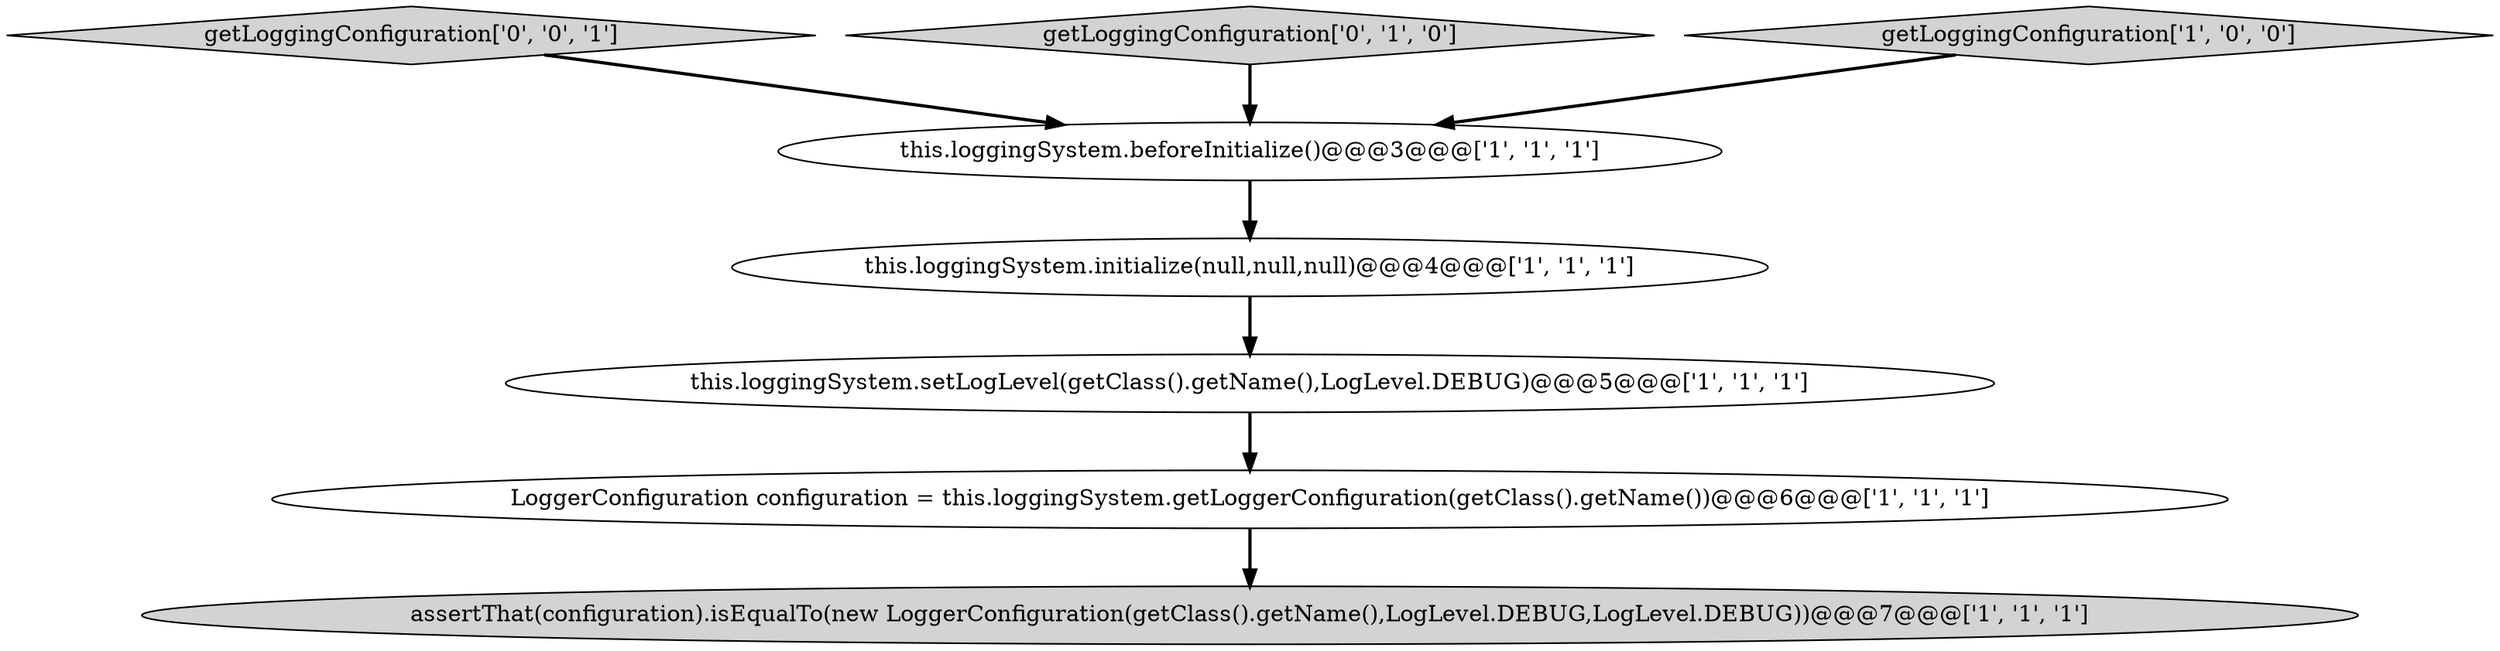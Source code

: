 digraph {
7 [style = filled, label = "getLoggingConfiguration['0', '0', '1']", fillcolor = lightgray, shape = diamond image = "AAA0AAABBB3BBB"];
4 [style = filled, label = "assertThat(configuration).isEqualTo(new LoggerConfiguration(getClass().getName(),LogLevel.DEBUG,LogLevel.DEBUG))@@@7@@@['1', '1', '1']", fillcolor = lightgray, shape = ellipse image = "AAA0AAABBB1BBB"];
3 [style = filled, label = "this.loggingSystem.beforeInitialize()@@@3@@@['1', '1', '1']", fillcolor = white, shape = ellipse image = "AAA0AAABBB1BBB"];
0 [style = filled, label = "this.loggingSystem.setLogLevel(getClass().getName(),LogLevel.DEBUG)@@@5@@@['1', '1', '1']", fillcolor = white, shape = ellipse image = "AAA0AAABBB1BBB"];
6 [style = filled, label = "getLoggingConfiguration['0', '1', '0']", fillcolor = lightgray, shape = diamond image = "AAA0AAABBB2BBB"];
5 [style = filled, label = "LoggerConfiguration configuration = this.loggingSystem.getLoggerConfiguration(getClass().getName())@@@6@@@['1', '1', '1']", fillcolor = white, shape = ellipse image = "AAA0AAABBB1BBB"];
1 [style = filled, label = "this.loggingSystem.initialize(null,null,null)@@@4@@@['1', '1', '1']", fillcolor = white, shape = ellipse image = "AAA0AAABBB1BBB"];
2 [style = filled, label = "getLoggingConfiguration['1', '0', '0']", fillcolor = lightgray, shape = diamond image = "AAA0AAABBB1BBB"];
6->3 [style = bold, label=""];
1->0 [style = bold, label=""];
3->1 [style = bold, label=""];
7->3 [style = bold, label=""];
5->4 [style = bold, label=""];
2->3 [style = bold, label=""];
0->5 [style = bold, label=""];
}
